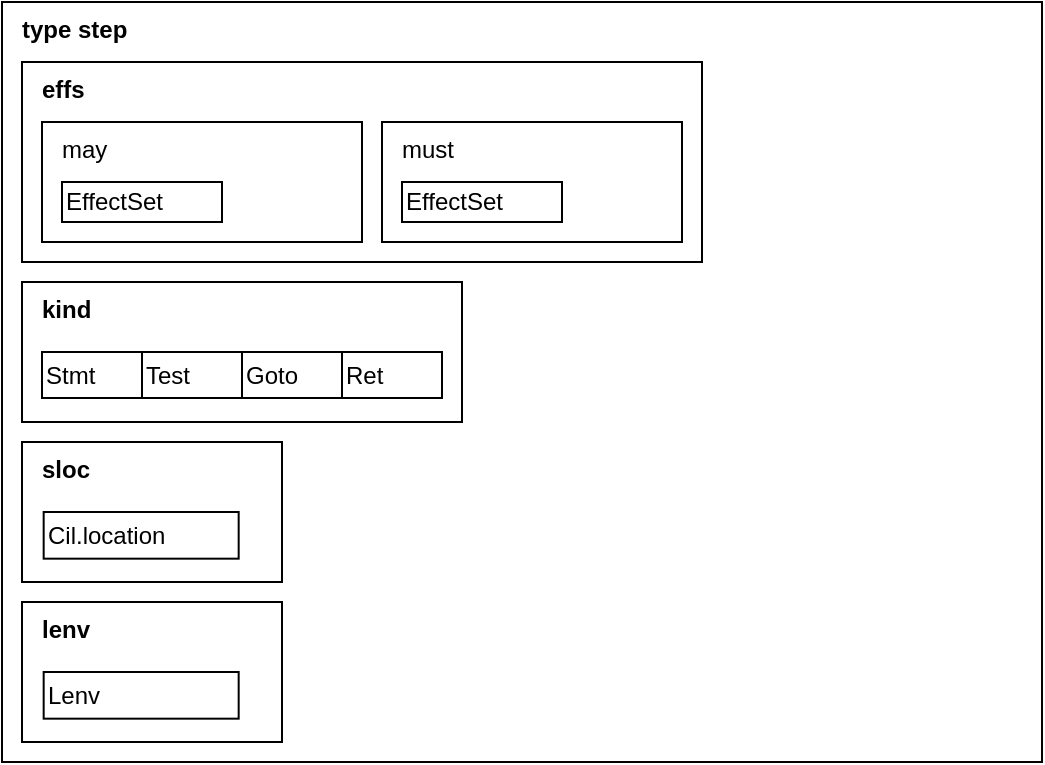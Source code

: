 <mxfile version="12.6.5" type="device"><diagram id="KzhsZT0xhOHsuYkCd7tX" name="Page-1"><mxGraphModel dx="946" dy="641" grid="1" gridSize="10" guides="1" tooltips="1" connect="1" arrows="1" fold="1" page="1" pageScale="1" pageWidth="827" pageHeight="1169" math="0" shadow="0"><root><mxCell id="0"/><mxCell id="1" parent="0"/><mxCell id="pICkK1BfsjB7VoQMHFLh-1" value="&lt;div&gt;&lt;b&gt;type step&lt;/b&gt;&lt;/div&gt;" style="rounded=0;whiteSpace=wrap;html=1;align=left;spacingLeft=8;verticalAlign=top;" parent="1" vertex="1"><mxGeometry x="20" y="20" width="520" height="380" as="geometry"/></mxCell><mxCell id="pICkK1BfsjB7VoQMHFLh-12" value="" style="group" parent="1" vertex="1" connectable="0"><mxGeometry x="30" y="160" width="220" height="70" as="geometry"/></mxCell><mxCell id="pICkK1BfsjB7VoQMHFLh-11" value="&lt;b&gt;kind&lt;/b&gt;" style="rounded=0;whiteSpace=wrap;html=1;align=left;verticalAlign=top;spacingLeft=8;" parent="pICkK1BfsjB7VoQMHFLh-12" vertex="1"><mxGeometry width="220" height="70" as="geometry"/></mxCell><mxCell id="pICkK1BfsjB7VoQMHFLh-10" value="" style="group" parent="pICkK1BfsjB7VoQMHFLh-12" vertex="1" connectable="0"><mxGeometry x="10" y="35" width="200" height="23" as="geometry"/></mxCell><mxCell id="pICkK1BfsjB7VoQMHFLh-2" value="Stmt" style="rounded=0;whiteSpace=wrap;html=1;align=left;spacingLeft=0;" parent="pICkK1BfsjB7VoQMHFLh-10" vertex="1"><mxGeometry width="50" height="23" as="geometry"/></mxCell><mxCell id="pICkK1BfsjB7VoQMHFLh-5" value="Test" style="rounded=0;whiteSpace=wrap;html=1;align=left;spacingLeft=0;" parent="pICkK1BfsjB7VoQMHFLh-10" vertex="1"><mxGeometry x="50" width="50" height="23" as="geometry"/></mxCell><mxCell id="pICkK1BfsjB7VoQMHFLh-6" value="Goto" style="rounded=0;whiteSpace=wrap;html=1;align=left;spacingLeft=0;" parent="pICkK1BfsjB7VoQMHFLh-10" vertex="1"><mxGeometry x="100" width="50" height="23" as="geometry"/></mxCell><mxCell id="pICkK1BfsjB7VoQMHFLh-7" value="Ret" style="rounded=0;whiteSpace=wrap;html=1;align=left;spacingLeft=0;" parent="pICkK1BfsjB7VoQMHFLh-10" vertex="1"><mxGeometry x="150" width="50" height="23" as="geometry"/></mxCell><mxCell id="pICkK1BfsjB7VoQMHFLh-20" value="" style="group" parent="1" vertex="1" connectable="0"><mxGeometry x="30" y="50" width="340" height="100" as="geometry"/></mxCell><mxCell id="pICkK1BfsjB7VoQMHFLh-13" value="&lt;b&gt;effs&lt;/b&gt;" style="rounded=0;whiteSpace=wrap;html=1;align=left;spacingLeft=8;verticalAlign=top;" parent="pICkK1BfsjB7VoQMHFLh-20" vertex="1"><mxGeometry width="340" height="100" as="geometry"/></mxCell><mxCell id="pICkK1BfsjB7VoQMHFLh-18" value="" style="group" parent="pICkK1BfsjB7VoQMHFLh-20" vertex="1" connectable="0"><mxGeometry x="180" y="30" width="150" height="60" as="geometry"/></mxCell><mxCell id="pICkK1BfsjB7VoQMHFLh-15" value="must" style="rounded=0;whiteSpace=wrap;html=1;align=left;verticalAlign=top;spacingLeft=8;" parent="pICkK1BfsjB7VoQMHFLh-18" vertex="1"><mxGeometry width="150" height="60" as="geometry"/></mxCell><mxCell id="pICkK1BfsjB7VoQMHFLh-17" value="EffectSet" style="rounded=0;whiteSpace=wrap;html=1;align=left;" parent="pICkK1BfsjB7VoQMHFLh-18" vertex="1"><mxGeometry x="10" y="30" width="80" height="20" as="geometry"/></mxCell><mxCell id="pICkK1BfsjB7VoQMHFLh-19" value="" style="group" parent="pICkK1BfsjB7VoQMHFLh-20" vertex="1" connectable="0"><mxGeometry x="10" y="30" width="160" height="60" as="geometry"/></mxCell><mxCell id="pICkK1BfsjB7VoQMHFLh-14" value="may" style="rounded=0;whiteSpace=wrap;html=1;align=left;verticalAlign=top;spacingLeft=8;" parent="pICkK1BfsjB7VoQMHFLh-19" vertex="1"><mxGeometry width="160" height="60" as="geometry"/></mxCell><mxCell id="pICkK1BfsjB7VoQMHFLh-16" value="EffectSet" style="rounded=0;whiteSpace=wrap;html=1;align=left;" parent="pICkK1BfsjB7VoQMHFLh-19" vertex="1"><mxGeometry x="10" y="30" width="80" height="20" as="geometry"/></mxCell><mxCell id="pICkK1BfsjB7VoQMHFLh-23" value="" style="group" parent="1" vertex="1" connectable="0"><mxGeometry x="30" y="240" width="130" height="70" as="geometry"/></mxCell><mxCell id="pICkK1BfsjB7VoQMHFLh-21" value="&lt;b&gt;sloc&lt;/b&gt;" style="rounded=0;whiteSpace=wrap;html=1;align=left;verticalAlign=top;spacingLeft=8;" parent="pICkK1BfsjB7VoQMHFLh-23" vertex="1"><mxGeometry width="130" height="70" as="geometry"/></mxCell><mxCell id="pICkK1BfsjB7VoQMHFLh-22" value="Cil.location" style="rounded=0;whiteSpace=wrap;html=1;align=left;" parent="pICkK1BfsjB7VoQMHFLh-23" vertex="1"><mxGeometry x="10.833" y="35" width="97.5" height="23.333" as="geometry"/></mxCell><mxCell id="pICkK1BfsjB7VoQMHFLh-24" value="" style="group" parent="1" vertex="1" connectable="0"><mxGeometry x="30" y="320" width="130" height="70" as="geometry"/></mxCell><mxCell id="pICkK1BfsjB7VoQMHFLh-25" value="&lt;b&gt;lenv&lt;/b&gt;" style="rounded=0;whiteSpace=wrap;html=1;align=left;verticalAlign=top;spacingLeft=8;" parent="pICkK1BfsjB7VoQMHFLh-24" vertex="1"><mxGeometry width="130" height="70" as="geometry"/></mxCell><mxCell id="pICkK1BfsjB7VoQMHFLh-26" value="Lenv" style="rounded=0;whiteSpace=wrap;html=1;align=left;" parent="pICkK1BfsjB7VoQMHFLh-24" vertex="1"><mxGeometry x="10.833" y="35" width="97.5" height="23.333" as="geometry"/></mxCell></root></mxGraphModel></diagram></mxfile>
